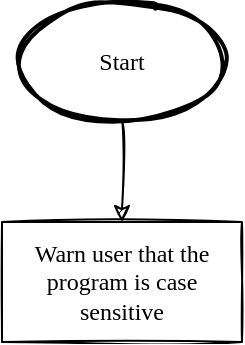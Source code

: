 <mxfile version="16.2.7" type="github">
  <diagram id="DYqZW0xFTwxt_LcaGnhP" name="Page-1">
    <mxGraphModel dx="1351" dy="794" grid="1" gridSize="10" guides="1" tooltips="1" connect="1" arrows="1" fold="1" page="1" pageScale="1" pageWidth="850" pageHeight="1100" math="1" shadow="0">
      <root>
        <mxCell id="0" />
        <mxCell id="1" parent="0" />
        <mxCell id="LdCcW5JGlVlkomm8XYQH-6" style="edgeStyle=orthogonalEdgeStyle;curved=1;rounded=1;sketch=1;orthogonalLoop=1;jettySize=auto;html=1;fontFamily=Lucida Console;" edge="1" parent="1" source="LdCcW5JGlVlkomm8XYQH-1" target="LdCcW5JGlVlkomm8XYQH-4">
          <mxGeometry relative="1" as="geometry" />
        </mxCell>
        <mxCell id="LdCcW5JGlVlkomm8XYQH-1" value="&lt;font face=&quot;Lucida Console&quot;&gt;Start&lt;/font&gt;" style="strokeWidth=2;html=1;shape=mxgraph.flowchart.start_1;whiteSpace=wrap;rounded=1;sketch=1;" vertex="1" parent="1">
          <mxGeometry x="350" y="70" width="100" height="60" as="geometry" />
        </mxCell>
        <mxCell id="LdCcW5JGlVlkomm8XYQH-4" value="Warn user that the program is case sensitive" style="rounded=0;whiteSpace=wrap;html=1;sketch=1;fontFamily=Lucida Console;" vertex="1" parent="1">
          <mxGeometry x="340" y="180" width="120" height="60" as="geometry" />
        </mxCell>
      </root>
    </mxGraphModel>
  </diagram>
</mxfile>
